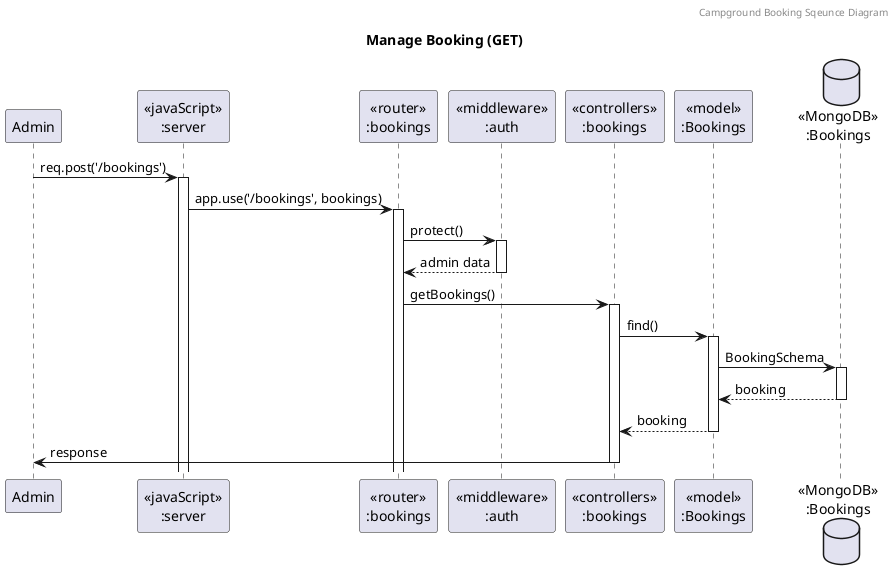 @startuml Manage Booking (GET)

header Campground Booking Sqeunce Diagram
title "Manage Booking (GET)"

participant "Admin" as admin
participant "<<javaScript>>\n:server" as server
participant "<<router>>\n:bookings" as routerBookings
participant "<<middleware>>\n:auth" as middlewareAuth
participant "<<controllers>>\n:bookings" as controllersBookings
participant "<<model>>\n:Bookings" as BookingModel
database "<<MongoDB>>\n:Bookings" as BookingsDatabase

admin->server ++:req.post('/bookings')
server->routerBookings ++:app.use('/bookings', bookings)
routerBookings -> middlewareAuth ++:protect()
middlewareAuth --> routerBookings --:admin data
routerBookings -> controllersBookings ++:getBookings()
controllersBookings -> BookingModel ++:find()
BookingModel -> BookingsDatabase ++:BookingSchema
BookingsDatabase --> BookingModel --:booking
BookingModel --> controllersBookings --:booking
controllersBookings -> admin --:response

@enduml